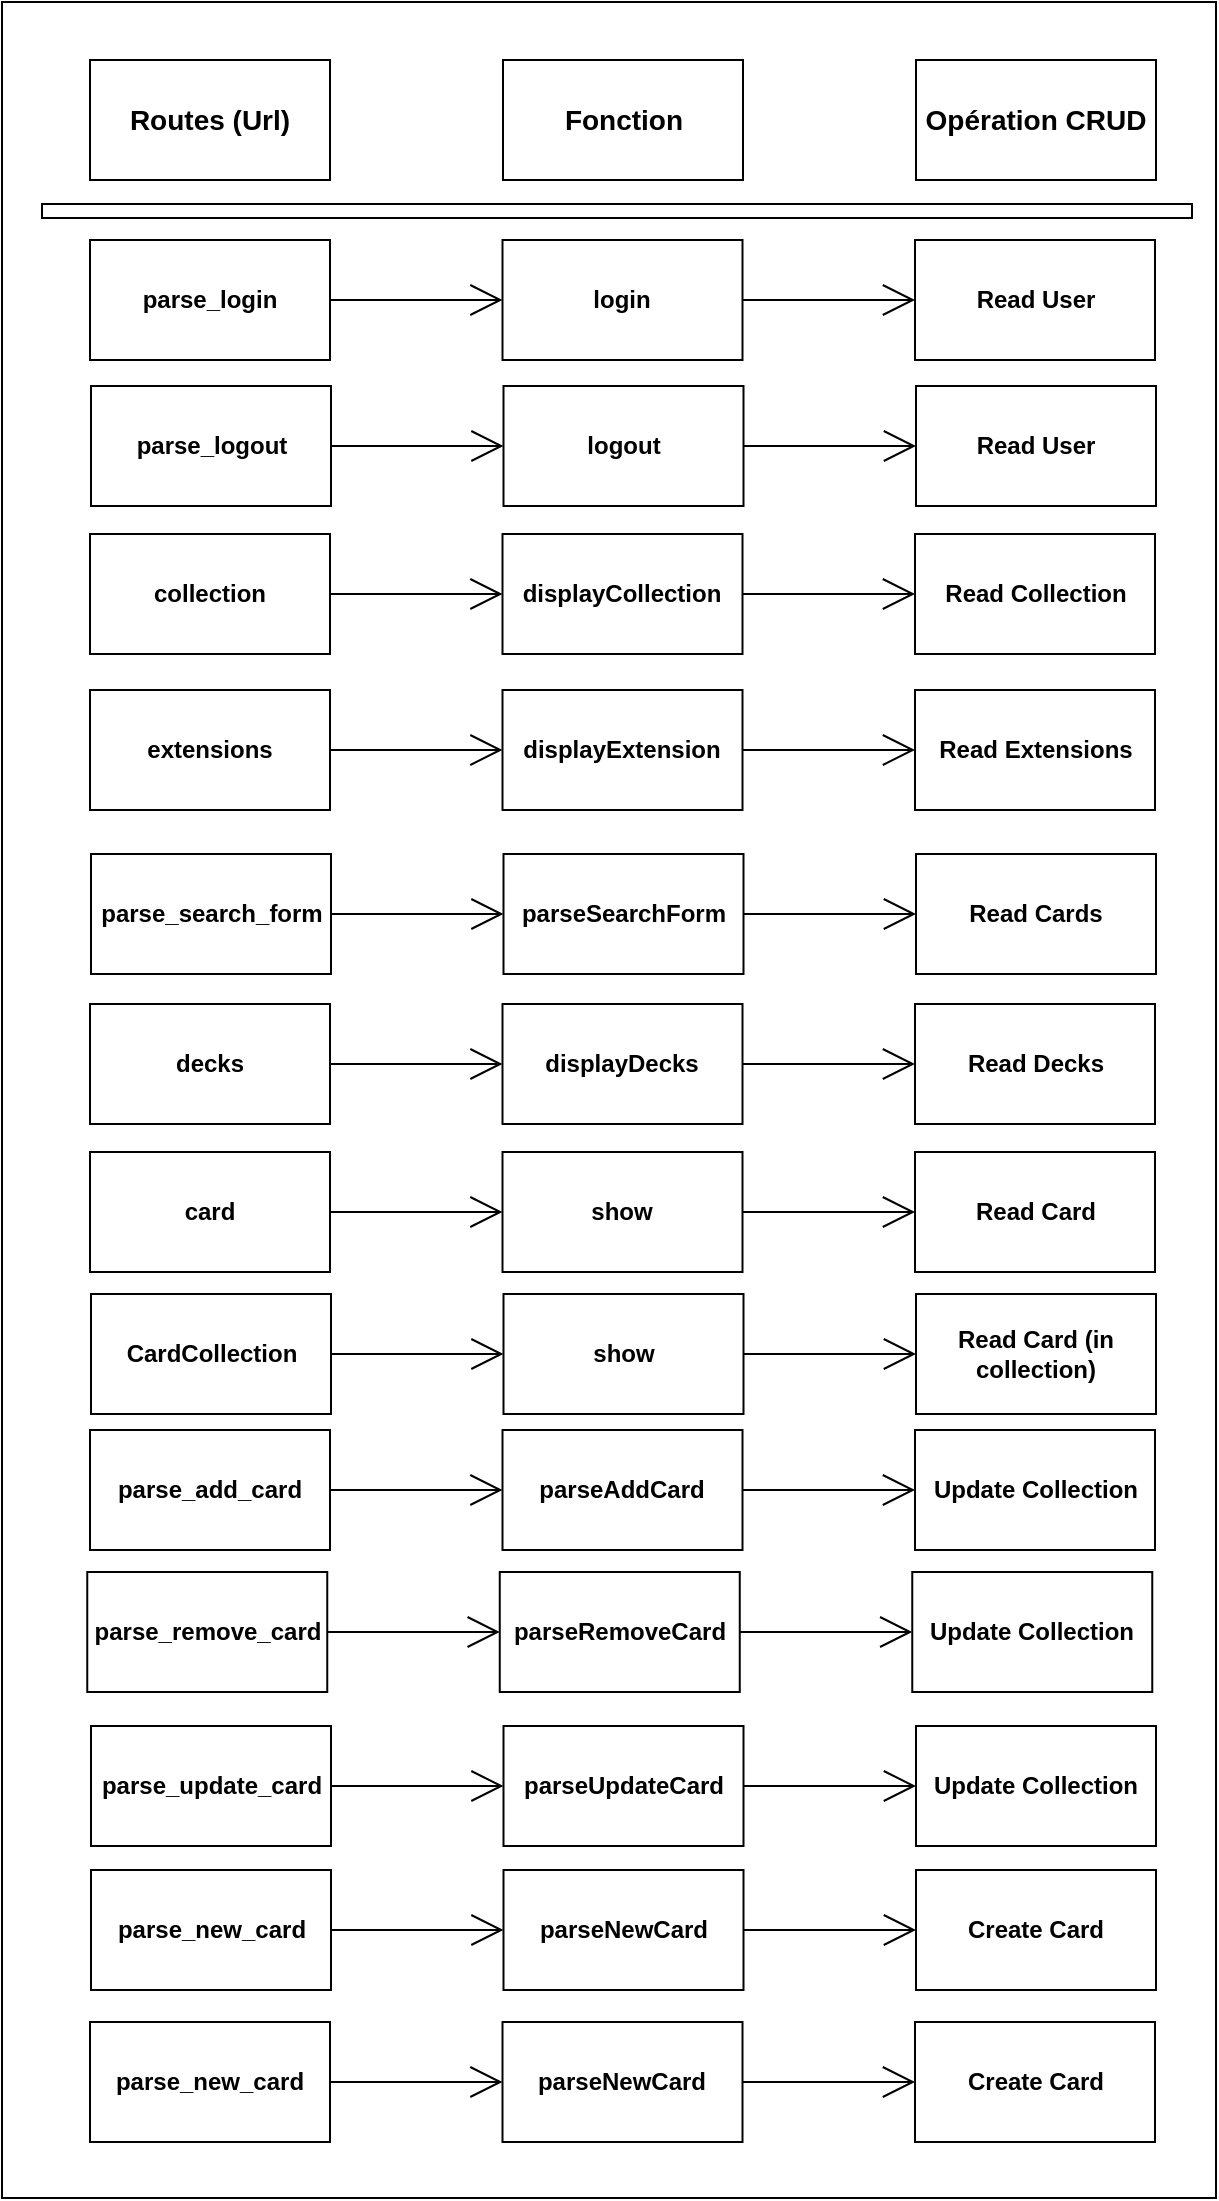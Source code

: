 <mxfile version="19.0.3" type="device"><diagram id="_9KK9F1rwgOTsNWq2LZ-" name="Page-1"><mxGraphModel dx="1388" dy="976" grid="0" gridSize="10" guides="1" tooltips="1" connect="1" arrows="1" fold="1" page="0" pageScale="1" pageWidth="827" pageHeight="1169" math="0" shadow="0"><root><mxCell id="0"/><mxCell id="1" parent="0"/><mxCell id="e54d8ZL2WWyRcGt9X05E-1" value="" style="rounded=0;whiteSpace=wrap;html=1;" parent="1" vertex="1"><mxGeometry x="-34" y="-244" width="607" height="1098" as="geometry"/></mxCell><mxCell id="HBLJnUXFLQKH2XcZ69K8-30" value="Routes (Url)" style="rounded=0;whiteSpace=wrap;html=1;hachureGap=4;fontStyle=1;horizontal=1;fontSize=14;" parent="1" vertex="1"><mxGeometry x="10" y="-215" width="120" height="60" as="geometry"/></mxCell><mxCell id="HBLJnUXFLQKH2XcZ69K8-90" style="edgeStyle=none;curved=1;rounded=0;orthogonalLoop=1;jettySize=auto;html=1;exitX=1;exitY=0.5;exitDx=0;exitDy=0;entryX=0;entryY=0.5;entryDx=0;entryDy=0;fontSize=14;endArrow=open;startSize=14;endSize=14;sourcePerimeterSpacing=8;targetPerimeterSpacing=8;" parent="1" source="HBLJnUXFLQKH2XcZ69K8-85" target="HBLJnUXFLQKH2XcZ69K8-86" edge="1"><mxGeometry relative="1" as="geometry"/></mxCell><mxCell id="HBLJnUXFLQKH2XcZ69K8-85" value="parse_login" style="rounded=0;whiteSpace=wrap;html=1;hachureGap=4;fontStyle=1" parent="1" vertex="1"><mxGeometry x="10" y="-125" width="120" height="60" as="geometry"/></mxCell><mxCell id="HBLJnUXFLQKH2XcZ69K8-91" style="edgeStyle=none;curved=1;rounded=0;orthogonalLoop=1;jettySize=auto;html=1;exitX=1;exitY=0.5;exitDx=0;exitDy=0;entryX=0;entryY=0.5;entryDx=0;entryDy=0;fontSize=14;endArrow=open;startSize=14;endSize=14;sourcePerimeterSpacing=8;targetPerimeterSpacing=8;" parent="1" source="HBLJnUXFLQKH2XcZ69K8-86" target="HBLJnUXFLQKH2XcZ69K8-87" edge="1"><mxGeometry relative="1" as="geometry"/></mxCell><mxCell id="HBLJnUXFLQKH2XcZ69K8-86" value="login" style="rounded=0;whiteSpace=wrap;html=1;hachureGap=4;fontStyle=1" parent="1" vertex="1"><mxGeometry x="216.25" y="-125" width="120" height="60" as="geometry"/></mxCell><mxCell id="HBLJnUXFLQKH2XcZ69K8-87" value="Read User" style="rounded=0;whiteSpace=wrap;html=1;hachureGap=4;fontStyle=1" parent="1" vertex="1"><mxGeometry x="422.5" y="-125" width="120" height="60" as="geometry"/></mxCell><mxCell id="HBLJnUXFLQKH2XcZ69K8-88" value="Fonction" style="rounded=0;whiteSpace=wrap;html=1;hachureGap=4;fontStyle=1;horizontal=1;fontSize=14;" parent="1" vertex="1"><mxGeometry x="216.5" y="-215" width="120" height="60" as="geometry"/></mxCell><mxCell id="HBLJnUXFLQKH2XcZ69K8-89" value="Opération CRUD" style="rounded=0;whiteSpace=wrap;html=1;hachureGap=4;fontStyle=1;horizontal=1;fontSize=14;" parent="1" vertex="1"><mxGeometry x="423" y="-215" width="120" height="60" as="geometry"/></mxCell><mxCell id="HBLJnUXFLQKH2XcZ69K8-92" style="edgeStyle=none;curved=1;rounded=0;orthogonalLoop=1;jettySize=auto;html=1;exitX=1;exitY=0.5;exitDx=0;exitDy=0;entryX=0;entryY=0.5;entryDx=0;entryDy=0;fontSize=14;endArrow=open;startSize=14;endSize=14;sourcePerimeterSpacing=8;targetPerimeterSpacing=8;" parent="1" source="HBLJnUXFLQKH2XcZ69K8-93" target="HBLJnUXFLQKH2XcZ69K8-95" edge="1"><mxGeometry relative="1" as="geometry"/></mxCell><mxCell id="HBLJnUXFLQKH2XcZ69K8-93" value="parse_logout" style="rounded=0;whiteSpace=wrap;html=1;hachureGap=4;fontStyle=1" parent="1" vertex="1"><mxGeometry x="10.5" y="-52" width="120" height="60" as="geometry"/></mxCell><mxCell id="HBLJnUXFLQKH2XcZ69K8-94" style="edgeStyle=none;curved=1;rounded=0;orthogonalLoop=1;jettySize=auto;html=1;exitX=1;exitY=0.5;exitDx=0;exitDy=0;entryX=0;entryY=0.5;entryDx=0;entryDy=0;fontSize=14;endArrow=open;startSize=14;endSize=14;sourcePerimeterSpacing=8;targetPerimeterSpacing=8;" parent="1" source="HBLJnUXFLQKH2XcZ69K8-95" target="HBLJnUXFLQKH2XcZ69K8-96" edge="1"><mxGeometry relative="1" as="geometry"/></mxCell><mxCell id="HBLJnUXFLQKH2XcZ69K8-95" value="logout" style="rounded=0;whiteSpace=wrap;html=1;hachureGap=4;fontStyle=1" parent="1" vertex="1"><mxGeometry x="216.75" y="-52" width="120" height="60" as="geometry"/></mxCell><mxCell id="HBLJnUXFLQKH2XcZ69K8-96" value="Read User" style="rounded=0;whiteSpace=wrap;html=1;hachureGap=4;fontStyle=1" parent="1" vertex="1"><mxGeometry x="423" y="-52" width="120" height="60" as="geometry"/></mxCell><mxCell id="HBLJnUXFLQKH2XcZ69K8-100" style="edgeStyle=none;curved=1;rounded=0;orthogonalLoop=1;jettySize=auto;html=1;exitX=1;exitY=0.5;exitDx=0;exitDy=0;entryX=0;entryY=0.5;entryDx=0;entryDy=0;fontSize=14;endArrow=open;startSize=14;endSize=14;sourcePerimeterSpacing=8;targetPerimeterSpacing=8;" parent="1" source="HBLJnUXFLQKH2XcZ69K8-101" target="HBLJnUXFLQKH2XcZ69K8-103" edge="1"><mxGeometry relative="1" as="geometry"/></mxCell><mxCell id="HBLJnUXFLQKH2XcZ69K8-101" value="collection" style="rounded=0;whiteSpace=wrap;html=1;hachureGap=4;fontStyle=1" parent="1" vertex="1"><mxGeometry x="10" y="22" width="120" height="60" as="geometry"/></mxCell><mxCell id="HBLJnUXFLQKH2XcZ69K8-102" style="edgeStyle=none;curved=1;rounded=0;orthogonalLoop=1;jettySize=auto;html=1;exitX=1;exitY=0.5;exitDx=0;exitDy=0;entryX=0;entryY=0.5;entryDx=0;entryDy=0;fontSize=14;endArrow=open;startSize=14;endSize=14;sourcePerimeterSpacing=8;targetPerimeterSpacing=8;" parent="1" source="HBLJnUXFLQKH2XcZ69K8-103" target="HBLJnUXFLQKH2XcZ69K8-104" edge="1"><mxGeometry relative="1" as="geometry"/></mxCell><mxCell id="HBLJnUXFLQKH2XcZ69K8-103" value="displayCollection" style="rounded=0;whiteSpace=wrap;html=1;hachureGap=4;fontStyle=1" parent="1" vertex="1"><mxGeometry x="216.25" y="22" width="120" height="60" as="geometry"/></mxCell><mxCell id="HBLJnUXFLQKH2XcZ69K8-104" value="Read Collection" style="rounded=0;whiteSpace=wrap;html=1;hachureGap=4;fontStyle=1" parent="1" vertex="1"><mxGeometry x="422.5" y="22" width="120" height="60" as="geometry"/></mxCell><mxCell id="HBLJnUXFLQKH2XcZ69K8-120" style="edgeStyle=none;curved=1;rounded=0;orthogonalLoop=1;jettySize=auto;html=1;exitX=1;exitY=0.5;exitDx=0;exitDy=0;entryX=0;entryY=0.5;entryDx=0;entryDy=0;fontSize=14;endArrow=open;startSize=14;endSize=14;sourcePerimeterSpacing=8;targetPerimeterSpacing=8;" parent="1" source="HBLJnUXFLQKH2XcZ69K8-121" target="HBLJnUXFLQKH2XcZ69K8-123" edge="1"><mxGeometry relative="1" as="geometry"/></mxCell><mxCell id="HBLJnUXFLQKH2XcZ69K8-121" value="extensions" style="rounded=0;whiteSpace=wrap;html=1;hachureGap=4;fontStyle=1" parent="1" vertex="1"><mxGeometry x="10" y="100" width="120" height="60" as="geometry"/></mxCell><mxCell id="HBLJnUXFLQKH2XcZ69K8-122" style="edgeStyle=none;curved=1;rounded=0;orthogonalLoop=1;jettySize=auto;html=1;exitX=1;exitY=0.5;exitDx=0;exitDy=0;entryX=0;entryY=0.5;entryDx=0;entryDy=0;fontSize=14;endArrow=open;startSize=14;endSize=14;sourcePerimeterSpacing=8;targetPerimeterSpacing=8;" parent="1" source="HBLJnUXFLQKH2XcZ69K8-123" target="HBLJnUXFLQKH2XcZ69K8-124" edge="1"><mxGeometry relative="1" as="geometry"/></mxCell><mxCell id="HBLJnUXFLQKH2XcZ69K8-123" value="displayExtension" style="rounded=0;whiteSpace=wrap;html=1;hachureGap=4;fontStyle=1" parent="1" vertex="1"><mxGeometry x="216.25" y="100" width="120" height="60" as="geometry"/></mxCell><mxCell id="HBLJnUXFLQKH2XcZ69K8-124" value="Read Extensions" style="rounded=0;whiteSpace=wrap;html=1;hachureGap=4;fontStyle=1" parent="1" vertex="1"><mxGeometry x="422.5" y="100" width="120" height="60" as="geometry"/></mxCell><mxCell id="HBLJnUXFLQKH2XcZ69K8-125" style="edgeStyle=none;curved=1;rounded=0;orthogonalLoop=1;jettySize=auto;html=1;exitX=1;exitY=0.5;exitDx=0;exitDy=0;entryX=0;entryY=0.5;entryDx=0;entryDy=0;fontSize=14;endArrow=open;startSize=14;endSize=14;sourcePerimeterSpacing=8;targetPerimeterSpacing=8;" parent="1" source="HBLJnUXFLQKH2XcZ69K8-126" target="HBLJnUXFLQKH2XcZ69K8-128" edge="1"><mxGeometry relative="1" as="geometry"/></mxCell><mxCell id="HBLJnUXFLQKH2XcZ69K8-126" value="parse_search_form" style="rounded=0;whiteSpace=wrap;html=1;hachureGap=4;fontStyle=1" parent="1" vertex="1"><mxGeometry x="10.5" y="182" width="120" height="60" as="geometry"/></mxCell><mxCell id="HBLJnUXFLQKH2XcZ69K8-127" style="edgeStyle=none;curved=1;rounded=0;orthogonalLoop=1;jettySize=auto;html=1;exitX=1;exitY=0.5;exitDx=0;exitDy=0;entryX=0;entryY=0.5;entryDx=0;entryDy=0;fontSize=14;endArrow=open;startSize=14;endSize=14;sourcePerimeterSpacing=8;targetPerimeterSpacing=8;" parent="1" source="HBLJnUXFLQKH2XcZ69K8-128" target="HBLJnUXFLQKH2XcZ69K8-129" edge="1"><mxGeometry relative="1" as="geometry"/></mxCell><mxCell id="HBLJnUXFLQKH2XcZ69K8-128" value="parseSearchForm" style="rounded=0;whiteSpace=wrap;html=1;hachureGap=4;fontStyle=1" parent="1" vertex="1"><mxGeometry x="216.75" y="182" width="120" height="60" as="geometry"/></mxCell><mxCell id="HBLJnUXFLQKH2XcZ69K8-129" value="Read Cards" style="rounded=0;whiteSpace=wrap;html=1;hachureGap=4;fontStyle=1" parent="1" vertex="1"><mxGeometry x="423" y="182" width="120" height="60" as="geometry"/></mxCell><mxCell id="HBLJnUXFLQKH2XcZ69K8-130" style="edgeStyle=none;curved=1;rounded=0;orthogonalLoop=1;jettySize=auto;html=1;exitX=1;exitY=0.5;exitDx=0;exitDy=0;entryX=0;entryY=0.5;entryDx=0;entryDy=0;fontSize=14;endArrow=open;startSize=14;endSize=14;sourcePerimeterSpacing=8;targetPerimeterSpacing=8;" parent="1" source="HBLJnUXFLQKH2XcZ69K8-131" target="HBLJnUXFLQKH2XcZ69K8-133" edge="1"><mxGeometry relative="1" as="geometry"/></mxCell><mxCell id="HBLJnUXFLQKH2XcZ69K8-131" value="decks" style="rounded=0;whiteSpace=wrap;html=1;hachureGap=4;fontStyle=1" parent="1" vertex="1"><mxGeometry x="10" y="257" width="120" height="60" as="geometry"/></mxCell><mxCell id="HBLJnUXFLQKH2XcZ69K8-132" style="edgeStyle=none;curved=1;rounded=0;orthogonalLoop=1;jettySize=auto;html=1;exitX=1;exitY=0.5;exitDx=0;exitDy=0;entryX=0;entryY=0.5;entryDx=0;entryDy=0;fontSize=14;endArrow=open;startSize=14;endSize=14;sourcePerimeterSpacing=8;targetPerimeterSpacing=8;" parent="1" source="HBLJnUXFLQKH2XcZ69K8-133" target="HBLJnUXFLQKH2XcZ69K8-134" edge="1"><mxGeometry relative="1" as="geometry"/></mxCell><mxCell id="HBLJnUXFLQKH2XcZ69K8-133" value="displayDecks" style="rounded=0;whiteSpace=wrap;html=1;hachureGap=4;fontStyle=1" parent="1" vertex="1"><mxGeometry x="216.25" y="257" width="120" height="60" as="geometry"/></mxCell><mxCell id="HBLJnUXFLQKH2XcZ69K8-134" value="Read Decks" style="rounded=0;whiteSpace=wrap;html=1;hachureGap=4;fontStyle=1" parent="1" vertex="1"><mxGeometry x="422.5" y="257" width="120" height="60" as="geometry"/></mxCell><mxCell id="HBLJnUXFLQKH2XcZ69K8-135" value="" style="rounded=0;whiteSpace=wrap;html=1;hachureGap=4;fontSize=14;" parent="1" vertex="1"><mxGeometry x="-14" y="-143" width="575" height="7" as="geometry"/></mxCell><mxCell id="XFErG9qTHe9beCruj9Ig-61" style="edgeStyle=none;curved=1;rounded=0;orthogonalLoop=1;jettySize=auto;html=1;exitX=1;exitY=0.5;exitDx=0;exitDy=0;entryX=0;entryY=0.5;entryDx=0;entryDy=0;fontSize=14;endArrow=open;startSize=14;endSize=14;sourcePerimeterSpacing=8;targetPerimeterSpacing=8;" parent="1" source="XFErG9qTHe9beCruj9Ig-62" target="XFErG9qTHe9beCruj9Ig-64" edge="1"><mxGeometry relative="1" as="geometry"/></mxCell><mxCell id="XFErG9qTHe9beCruj9Ig-62" value="parse_remove_card" style="rounded=0;whiteSpace=wrap;html=1;hachureGap=4;fontStyle=1" parent="1" vertex="1"><mxGeometry x="8.63" y="541" width="120" height="60" as="geometry"/></mxCell><mxCell id="XFErG9qTHe9beCruj9Ig-63" style="edgeStyle=none;curved=1;rounded=0;orthogonalLoop=1;jettySize=auto;html=1;exitX=1;exitY=0.5;exitDx=0;exitDy=0;entryX=0;entryY=0.5;entryDx=0;entryDy=0;fontSize=14;endArrow=open;startSize=14;endSize=14;sourcePerimeterSpacing=8;targetPerimeterSpacing=8;" parent="1" source="XFErG9qTHe9beCruj9Ig-64" target="XFErG9qTHe9beCruj9Ig-65" edge="1"><mxGeometry relative="1" as="geometry"/></mxCell><mxCell id="XFErG9qTHe9beCruj9Ig-64" value="parseRemoveCard" style="rounded=0;whiteSpace=wrap;html=1;hachureGap=4;fontStyle=1" parent="1" vertex="1"><mxGeometry x="214.88" y="541" width="120" height="60" as="geometry"/></mxCell><mxCell id="XFErG9qTHe9beCruj9Ig-65" value="Update Collection" style="rounded=0;whiteSpace=wrap;html=1;hachureGap=4;fontStyle=1" parent="1" vertex="1"><mxGeometry x="421.13" y="541" width="120" height="60" as="geometry"/></mxCell><mxCell id="XFErG9qTHe9beCruj9Ig-76" style="edgeStyle=none;curved=1;rounded=0;orthogonalLoop=1;jettySize=auto;html=1;exitX=1;exitY=0.5;exitDx=0;exitDy=0;entryX=0;entryY=0.5;entryDx=0;entryDy=0;fontSize=14;endArrow=open;startSize=14;endSize=14;sourcePerimeterSpacing=8;targetPerimeterSpacing=8;" parent="1" source="XFErG9qTHe9beCruj9Ig-77" target="XFErG9qTHe9beCruj9Ig-79" edge="1"><mxGeometry relative="1" as="geometry"/></mxCell><mxCell id="XFErG9qTHe9beCruj9Ig-77" value="card" style="rounded=0;whiteSpace=wrap;html=1;hachureGap=4;fontStyle=1" parent="1" vertex="1"><mxGeometry x="10" y="331" width="120" height="60" as="geometry"/></mxCell><mxCell id="XFErG9qTHe9beCruj9Ig-78" style="edgeStyle=none;curved=1;rounded=0;orthogonalLoop=1;jettySize=auto;html=1;exitX=1;exitY=0.5;exitDx=0;exitDy=0;entryX=0;entryY=0.5;entryDx=0;entryDy=0;fontSize=14;endArrow=open;startSize=14;endSize=14;sourcePerimeterSpacing=8;targetPerimeterSpacing=8;" parent="1" source="XFErG9qTHe9beCruj9Ig-79" target="XFErG9qTHe9beCruj9Ig-80" edge="1"><mxGeometry relative="1" as="geometry"/></mxCell><mxCell id="XFErG9qTHe9beCruj9Ig-79" value="show" style="rounded=0;whiteSpace=wrap;html=1;hachureGap=4;fontStyle=1" parent="1" vertex="1"><mxGeometry x="216.25" y="331" width="120" height="60" as="geometry"/></mxCell><mxCell id="XFErG9qTHe9beCruj9Ig-80" value="Read Card" style="rounded=0;whiteSpace=wrap;html=1;hachureGap=4;fontStyle=1" parent="1" vertex="1"><mxGeometry x="422.5" y="331" width="120" height="60" as="geometry"/></mxCell><mxCell id="XFErG9qTHe9beCruj9Ig-81" style="edgeStyle=none;curved=1;rounded=0;orthogonalLoop=1;jettySize=auto;html=1;exitX=1;exitY=0.5;exitDx=0;exitDy=0;entryX=0;entryY=0.5;entryDx=0;entryDy=0;fontSize=14;endArrow=open;startSize=14;endSize=14;sourcePerimeterSpacing=8;targetPerimeterSpacing=8;" parent="1" source="XFErG9qTHe9beCruj9Ig-82" target="XFErG9qTHe9beCruj9Ig-84" edge="1"><mxGeometry relative="1" as="geometry"/></mxCell><mxCell id="XFErG9qTHe9beCruj9Ig-82" value="CardCollection" style="rounded=0;whiteSpace=wrap;html=1;hachureGap=4;fontStyle=1" parent="1" vertex="1"><mxGeometry x="10.5" y="402" width="120" height="60" as="geometry"/></mxCell><mxCell id="XFErG9qTHe9beCruj9Ig-83" style="edgeStyle=none;curved=1;rounded=0;orthogonalLoop=1;jettySize=auto;html=1;exitX=1;exitY=0.5;exitDx=0;exitDy=0;entryX=0;entryY=0.5;entryDx=0;entryDy=0;fontSize=14;endArrow=open;startSize=14;endSize=14;sourcePerimeterSpacing=8;targetPerimeterSpacing=8;" parent="1" source="XFErG9qTHe9beCruj9Ig-84" target="XFErG9qTHe9beCruj9Ig-85" edge="1"><mxGeometry relative="1" as="geometry"/></mxCell><mxCell id="XFErG9qTHe9beCruj9Ig-84" value="show" style="rounded=0;whiteSpace=wrap;html=1;hachureGap=4;fontStyle=1" parent="1" vertex="1"><mxGeometry x="216.75" y="402" width="120" height="60" as="geometry"/></mxCell><mxCell id="XFErG9qTHe9beCruj9Ig-85" value="Read Card (in collection)" style="rounded=0;whiteSpace=wrap;html=1;hachureGap=4;fontStyle=1" parent="1" vertex="1"><mxGeometry x="423" y="402" width="120" height="60" as="geometry"/></mxCell><mxCell id="XFErG9qTHe9beCruj9Ig-86" style="edgeStyle=none;curved=1;rounded=0;orthogonalLoop=1;jettySize=auto;html=1;exitX=1;exitY=0.5;exitDx=0;exitDy=0;entryX=0;entryY=0.5;entryDx=0;entryDy=0;fontSize=14;endArrow=open;startSize=14;endSize=14;sourcePerimeterSpacing=8;targetPerimeterSpacing=8;" parent="1" source="XFErG9qTHe9beCruj9Ig-87" target="XFErG9qTHe9beCruj9Ig-89" edge="1"><mxGeometry relative="1" as="geometry"/></mxCell><mxCell id="XFErG9qTHe9beCruj9Ig-87" value="parse_add_card" style="rounded=0;whiteSpace=wrap;html=1;hachureGap=4;fontStyle=1" parent="1" vertex="1"><mxGeometry x="10" y="470" width="120" height="60" as="geometry"/></mxCell><mxCell id="XFErG9qTHe9beCruj9Ig-88" style="edgeStyle=none;curved=1;rounded=0;orthogonalLoop=1;jettySize=auto;html=1;exitX=1;exitY=0.5;exitDx=0;exitDy=0;entryX=0;entryY=0.5;entryDx=0;entryDy=0;fontSize=14;endArrow=open;startSize=14;endSize=14;sourcePerimeterSpacing=8;targetPerimeterSpacing=8;" parent="1" source="XFErG9qTHe9beCruj9Ig-89" target="XFErG9qTHe9beCruj9Ig-90" edge="1"><mxGeometry relative="1" as="geometry"/></mxCell><mxCell id="XFErG9qTHe9beCruj9Ig-89" value="parseAddCard" style="rounded=0;whiteSpace=wrap;html=1;hachureGap=4;fontStyle=1" parent="1" vertex="1"><mxGeometry x="216.25" y="470" width="120" height="60" as="geometry"/></mxCell><mxCell id="XFErG9qTHe9beCruj9Ig-90" value="Update Collection" style="rounded=0;whiteSpace=wrap;html=1;hachureGap=4;fontStyle=1" parent="1" vertex="1"><mxGeometry x="422.5" y="470" width="120" height="60" as="geometry"/></mxCell><mxCell id="ZXYhGKitLK7Sus8KxWq2-7" style="edgeStyle=none;curved=1;rounded=0;orthogonalLoop=1;jettySize=auto;html=1;exitX=1;exitY=0.5;exitDx=0;exitDy=0;entryX=0;entryY=0.5;entryDx=0;entryDy=0;fontSize=14;endArrow=open;startSize=14;endSize=14;sourcePerimeterSpacing=8;targetPerimeterSpacing=8;" edge="1" parent="1" source="ZXYhGKitLK7Sus8KxWq2-8" target="ZXYhGKitLK7Sus8KxWq2-10"><mxGeometry relative="1" as="geometry"/></mxCell><mxCell id="ZXYhGKitLK7Sus8KxWq2-8" value="parse_update_card" style="rounded=0;whiteSpace=wrap;html=1;hachureGap=4;fontStyle=1" vertex="1" parent="1"><mxGeometry x="10.5" y="618" width="120" height="60" as="geometry"/></mxCell><mxCell id="ZXYhGKitLK7Sus8KxWq2-9" style="edgeStyle=none;curved=1;rounded=0;orthogonalLoop=1;jettySize=auto;html=1;exitX=1;exitY=0.5;exitDx=0;exitDy=0;entryX=0;entryY=0.5;entryDx=0;entryDy=0;fontSize=14;endArrow=open;startSize=14;endSize=14;sourcePerimeterSpacing=8;targetPerimeterSpacing=8;" edge="1" parent="1" source="ZXYhGKitLK7Sus8KxWq2-10" target="ZXYhGKitLK7Sus8KxWq2-11"><mxGeometry relative="1" as="geometry"/></mxCell><mxCell id="ZXYhGKitLK7Sus8KxWq2-10" value="parseUpdateCard" style="rounded=0;whiteSpace=wrap;html=1;hachureGap=4;fontStyle=1" vertex="1" parent="1"><mxGeometry x="216.75" y="618" width="120" height="60" as="geometry"/></mxCell><mxCell id="ZXYhGKitLK7Sus8KxWq2-11" value="Update Collection" style="rounded=0;whiteSpace=wrap;html=1;hachureGap=4;fontStyle=1" vertex="1" parent="1"><mxGeometry x="423" y="618" width="120" height="60" as="geometry"/></mxCell><mxCell id="ZXYhGKitLK7Sus8KxWq2-13" style="edgeStyle=none;curved=1;rounded=0;orthogonalLoop=1;jettySize=auto;html=1;exitX=1;exitY=0.5;exitDx=0;exitDy=0;entryX=0;entryY=0.5;entryDx=0;entryDy=0;fontSize=14;endArrow=open;startSize=14;endSize=14;sourcePerimeterSpacing=8;targetPerimeterSpacing=8;" edge="1" parent="1" source="ZXYhGKitLK7Sus8KxWq2-14" target="ZXYhGKitLK7Sus8KxWq2-16"><mxGeometry relative="1" as="geometry"/></mxCell><mxCell id="ZXYhGKitLK7Sus8KxWq2-14" value="parse_new_card" style="rounded=0;whiteSpace=wrap;html=1;hachureGap=4;fontStyle=1" vertex="1" parent="1"><mxGeometry x="10.5" y="690" width="120" height="60" as="geometry"/></mxCell><mxCell id="ZXYhGKitLK7Sus8KxWq2-15" style="edgeStyle=none;curved=1;rounded=0;orthogonalLoop=1;jettySize=auto;html=1;exitX=1;exitY=0.5;exitDx=0;exitDy=0;entryX=0;entryY=0.5;entryDx=0;entryDy=0;fontSize=14;endArrow=open;startSize=14;endSize=14;sourcePerimeterSpacing=8;targetPerimeterSpacing=8;" edge="1" parent="1" source="ZXYhGKitLK7Sus8KxWq2-16" target="ZXYhGKitLK7Sus8KxWq2-17"><mxGeometry relative="1" as="geometry"/></mxCell><mxCell id="ZXYhGKitLK7Sus8KxWq2-16" value="parseNewCard" style="rounded=0;whiteSpace=wrap;html=1;hachureGap=4;fontStyle=1" vertex="1" parent="1"><mxGeometry x="216.75" y="690" width="120" height="60" as="geometry"/></mxCell><mxCell id="ZXYhGKitLK7Sus8KxWq2-17" value="Create Card" style="rounded=0;whiteSpace=wrap;html=1;hachureGap=4;fontStyle=1" vertex="1" parent="1"><mxGeometry x="423" y="690" width="120" height="60" as="geometry"/></mxCell><mxCell id="ZXYhGKitLK7Sus8KxWq2-18" style="edgeStyle=none;curved=1;rounded=0;orthogonalLoop=1;jettySize=auto;html=1;exitX=1;exitY=0.5;exitDx=0;exitDy=0;entryX=0;entryY=0.5;entryDx=0;entryDy=0;fontSize=14;endArrow=open;startSize=14;endSize=14;sourcePerimeterSpacing=8;targetPerimeterSpacing=8;" edge="1" parent="1" source="ZXYhGKitLK7Sus8KxWq2-19" target="ZXYhGKitLK7Sus8KxWq2-21"><mxGeometry relative="1" as="geometry"/></mxCell><mxCell id="ZXYhGKitLK7Sus8KxWq2-19" value="parse_new_card" style="rounded=0;whiteSpace=wrap;html=1;hachureGap=4;fontStyle=1" vertex="1" parent="1"><mxGeometry x="10" y="766" width="120" height="60" as="geometry"/></mxCell><mxCell id="ZXYhGKitLK7Sus8KxWq2-20" style="edgeStyle=none;curved=1;rounded=0;orthogonalLoop=1;jettySize=auto;html=1;exitX=1;exitY=0.5;exitDx=0;exitDy=0;entryX=0;entryY=0.5;entryDx=0;entryDy=0;fontSize=14;endArrow=open;startSize=14;endSize=14;sourcePerimeterSpacing=8;targetPerimeterSpacing=8;" edge="1" parent="1" source="ZXYhGKitLK7Sus8KxWq2-21" target="ZXYhGKitLK7Sus8KxWq2-22"><mxGeometry relative="1" as="geometry"/></mxCell><mxCell id="ZXYhGKitLK7Sus8KxWq2-21" value="parseNewCard" style="rounded=0;whiteSpace=wrap;html=1;hachureGap=4;fontStyle=1" vertex="1" parent="1"><mxGeometry x="216.25" y="766" width="120" height="60" as="geometry"/></mxCell><mxCell id="ZXYhGKitLK7Sus8KxWq2-22" value="Create Card" style="rounded=0;whiteSpace=wrap;html=1;hachureGap=4;fontStyle=1" vertex="1" parent="1"><mxGeometry x="422.5" y="766" width="120" height="60" as="geometry"/></mxCell></root></mxGraphModel></diagram></mxfile>